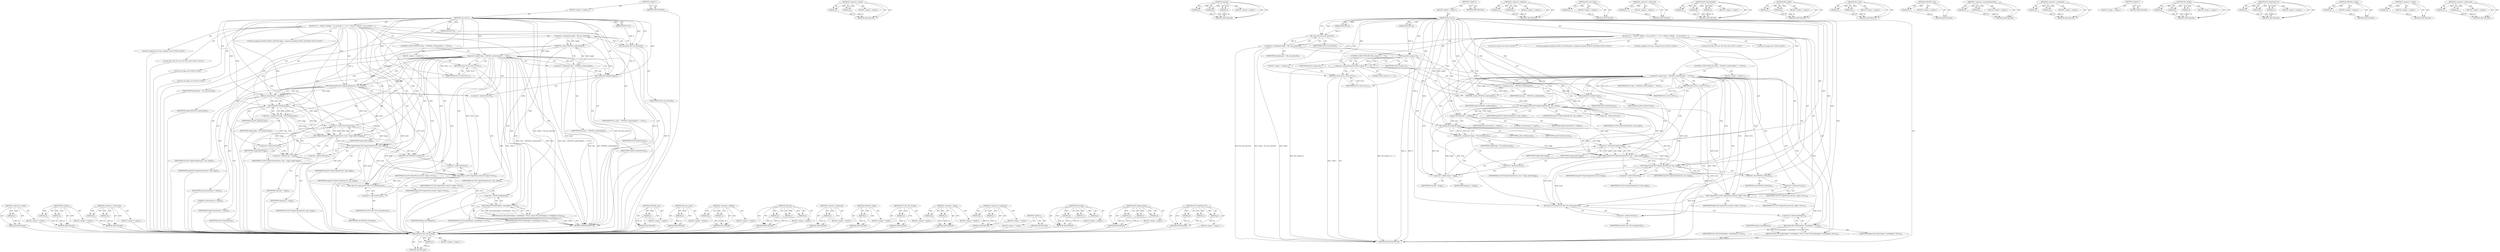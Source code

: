 digraph "&lt;operator&gt;.subtraction" {
vulnerable_174 [label=<(METHOD,&lt;operator&gt;.sizeOf)>];
vulnerable_175 [label=<(PARAM,p1)>];
vulnerable_176 [label=<(BLOCK,&lt;empty&gt;,&lt;empty&gt;)>];
vulnerable_177 [label=<(METHOD_RETURN,ANY)>];
vulnerable_123 [label=<(METHOD,BN_bn2bin)>];
vulnerable_124 [label=<(PARAM,p1)>];
vulnerable_125 [label=<(PARAM,p2)>];
vulnerable_126 [label=<(BLOCK,&lt;empty&gt;,&lt;empty&gt;)>];
vulnerable_127 [label=<(METHOD_RETURN,ANY)>];
vulnerable_149 [label=<(METHOD,&lt;operator&gt;.subtraction)>];
vulnerable_150 [label=<(PARAM,p1)>];
vulnerable_151 [label=<(PARAM,p2)>];
vulnerable_152 [label=<(BLOCK,&lt;empty&gt;,&lt;empty&gt;)>];
vulnerable_153 [label=<(METHOD_RETURN,ANY)>];
vulnerable_6 [label=<(METHOD,&lt;global&gt;)<SUB>1</SUB>>];
vulnerable_7 [label=<(BLOCK,&lt;empty&gt;,&lt;empty&gt;)<SUB>1</SUB>>];
vulnerable_8 [label=<(METHOD,srp_Calc_k)<SUB>1</SUB>>];
vulnerable_9 [label=<(PARAM,BIGNUM *N)<SUB>1</SUB>>];
vulnerable_10 [label=<(PARAM,BIGNUM *g)<SUB>1</SUB>>];
vulnerable_11 [label=<(BLOCK,{
	/* k = SHA1(N | PAD(g)) -- tls-srp draft 8 *...,{
	/* k = SHA1(N | PAD(g)) -- tls-srp draft 8 *...)<SUB>2</SUB>>];
vulnerable_12 [label="<(LOCAL,unsigned char[SHA_DIGEST_LENGTH] digest: unsigned char[SHA_DIGEST_LENGTH])<SUB>5</SUB>>"];
vulnerable_13 [label="<(LOCAL,unsigned char* tmp: unsigned char*)<SUB>6</SUB>>"];
vulnerable_14 [label="<(LOCAL,EVP_MD_CTX ctxt: EVP_MD_CTX)<SUB>7</SUB>>"];
vulnerable_15 [label="<(LOCAL,int longg: int)<SUB>8</SUB>>"];
vulnerable_16 [label="<(LOCAL,int longN: int)<SUB>9</SUB>>"];
vulnerable_17 [label=<(&lt;operator&gt;.assignment,longN = BN_num_bytes(N))<SUB>9</SUB>>];
vulnerable_18 [label=<(IDENTIFIER,longN,longN = BN_num_bytes(N))<SUB>9</SUB>>];
vulnerable_19 [label=<(BN_num_bytes,BN_num_bytes(N))<SUB>9</SUB>>];
vulnerable_20 [label=<(IDENTIFIER,N,BN_num_bytes(N))<SUB>9</SUB>>];
vulnerable_21 [label=<(CONTROL_STRUCTURE,IF,if ((tmp = OPENSSL_malloc(longN)) == NULL))<SUB>11</SUB>>];
vulnerable_22 [label=<(&lt;operator&gt;.equals,(tmp = OPENSSL_malloc(longN)) == NULL)<SUB>11</SUB>>];
vulnerable_23 [label=<(&lt;operator&gt;.assignment,tmp = OPENSSL_malloc(longN))<SUB>11</SUB>>];
vulnerable_24 [label=<(IDENTIFIER,tmp,tmp = OPENSSL_malloc(longN))<SUB>11</SUB>>];
vulnerable_25 [label=<(OPENSSL_malloc,OPENSSL_malloc(longN))<SUB>11</SUB>>];
vulnerable_26 [label=<(IDENTIFIER,longN,OPENSSL_malloc(longN))<SUB>11</SUB>>];
vulnerable_27 [label=<(IDENTIFIER,NULL,(tmp = OPENSSL_malloc(longN)) == NULL)<SUB>11</SUB>>];
vulnerable_28 [label=<(BLOCK,&lt;empty&gt;,&lt;empty&gt;)<SUB>12</SUB>>];
vulnerable_29 [label=<(RETURN,return NULL;,return NULL;)<SUB>12</SUB>>];
vulnerable_30 [label=<(IDENTIFIER,NULL,return NULL;)<SUB>12</SUB>>];
vulnerable_31 [label=<(BN_bn2bin,BN_bn2bin(N,tmp))<SUB>13</SUB>>];
vulnerable_32 [label=<(IDENTIFIER,N,BN_bn2bin(N,tmp))<SUB>13</SUB>>];
vulnerable_33 [label=<(IDENTIFIER,tmp,BN_bn2bin(N,tmp))<SUB>13</SUB>>];
vulnerable_34 [label=<(EVP_DigestUpdate,EVP_DigestUpdate(&amp;ctxt, tmp, longN))<SUB>14</SUB>>];
vulnerable_35 [label=<(&lt;operator&gt;.addressOf,&amp;ctxt)<SUB>14</SUB>>];
vulnerable_36 [label=<(IDENTIFIER,ctxt,EVP_DigestUpdate(&amp;ctxt, tmp, longN))<SUB>14</SUB>>];
vulnerable_37 [label=<(IDENTIFIER,tmp,EVP_DigestUpdate(&amp;ctxt, tmp, longN))<SUB>14</SUB>>];
vulnerable_38 [label=<(IDENTIFIER,longN,EVP_DigestUpdate(&amp;ctxt, tmp, longN))<SUB>14</SUB>>];
vulnerable_39 [label=<(memset,memset(tmp, 0, longN))<SUB>16</SUB>>];
vulnerable_40 [label=<(IDENTIFIER,tmp,memset(tmp, 0, longN))<SUB>16</SUB>>];
vulnerable_41 [label=<(LITERAL,0,memset(tmp, 0, longN))<SUB>16</SUB>>];
vulnerable_42 [label=<(IDENTIFIER,longN,memset(tmp, 0, longN))<SUB>16</SUB>>];
vulnerable_43 [label=<(&lt;operator&gt;.assignment,longg = BN_bn2bin(g,tmp))<SUB>17</SUB>>];
vulnerable_44 [label=<(IDENTIFIER,longg,longg = BN_bn2bin(g,tmp))<SUB>17</SUB>>];
vulnerable_45 [label=<(BN_bn2bin,BN_bn2bin(g,tmp))<SUB>17</SUB>>];
vulnerable_46 [label=<(IDENTIFIER,g,BN_bn2bin(g,tmp))<SUB>17</SUB>>];
vulnerable_47 [label=<(IDENTIFIER,tmp,BN_bn2bin(g,tmp))<SUB>17</SUB>>];
vulnerable_48 [label=<(EVP_DigestUpdate,EVP_DigestUpdate(&amp;ctxt, tmp + longg, longN-longg))<SUB>19</SUB>>];
vulnerable_49 [label=<(&lt;operator&gt;.addressOf,&amp;ctxt)<SUB>19</SUB>>];
vulnerable_50 [label=<(IDENTIFIER,ctxt,EVP_DigestUpdate(&amp;ctxt, tmp + longg, longN-longg))<SUB>19</SUB>>];
vulnerable_51 [label=<(&lt;operator&gt;.addition,tmp + longg)<SUB>19</SUB>>];
vulnerable_52 [label=<(IDENTIFIER,tmp,tmp + longg)<SUB>19</SUB>>];
vulnerable_53 [label=<(IDENTIFIER,longg,tmp + longg)<SUB>19</SUB>>];
vulnerable_54 [label=<(&lt;operator&gt;.subtraction,longN-longg)<SUB>19</SUB>>];
vulnerable_55 [label=<(IDENTIFIER,longN,longN-longg)<SUB>19</SUB>>];
vulnerable_56 [label=<(IDENTIFIER,longg,longN-longg)<SUB>19</SUB>>];
vulnerable_57 [label=<(EVP_DigestUpdate,EVP_DigestUpdate(&amp;ctxt, tmp, longg))<SUB>20</SUB>>];
vulnerable_58 [label=<(&lt;operator&gt;.addressOf,&amp;ctxt)<SUB>20</SUB>>];
vulnerable_59 [label=<(IDENTIFIER,ctxt,EVP_DigestUpdate(&amp;ctxt, tmp, longg))<SUB>20</SUB>>];
vulnerable_60 [label=<(IDENTIFIER,tmp,EVP_DigestUpdate(&amp;ctxt, tmp, longg))<SUB>20</SUB>>];
vulnerable_61 [label=<(IDENTIFIER,longg,EVP_DigestUpdate(&amp;ctxt, tmp, longg))<SUB>20</SUB>>];
vulnerable_62 [label=<(OPENSSL_free,OPENSSL_free(tmp))<SUB>21</SUB>>];
vulnerable_63 [label=<(IDENTIFIER,tmp,OPENSSL_free(tmp))<SUB>21</SUB>>];
vulnerable_64 [label=<(EVP_DigestFinal_ex,EVP_DigestFinal_ex(&amp;ctxt, digest, NULL))<SUB>23</SUB>>];
vulnerable_65 [label=<(&lt;operator&gt;.addressOf,&amp;ctxt)<SUB>23</SUB>>];
vulnerable_66 [label=<(IDENTIFIER,ctxt,EVP_DigestFinal_ex(&amp;ctxt, digest, NULL))<SUB>23</SUB>>];
vulnerable_67 [label=<(IDENTIFIER,digest,EVP_DigestFinal_ex(&amp;ctxt, digest, NULL))<SUB>23</SUB>>];
vulnerable_68 [label=<(IDENTIFIER,NULL,EVP_DigestFinal_ex(&amp;ctxt, digest, NULL))<SUB>23</SUB>>];
vulnerable_69 [label=<(EVP_MD_CTX_cleanup,EVP_MD_CTX_cleanup(&amp;ctxt))<SUB>24</SUB>>];
vulnerable_70 [label=<(&lt;operator&gt;.addressOf,&amp;ctxt)<SUB>24</SUB>>];
vulnerable_71 [label=<(IDENTIFIER,ctxt,EVP_MD_CTX_cleanup(&amp;ctxt))<SUB>24</SUB>>];
vulnerable_72 [label=<(RETURN,return BN_bin2bn(digest, sizeof(digest), NULL);,return BN_bin2bn(digest, sizeof(digest), NULL);)<SUB>25</SUB>>];
vulnerable_73 [label=<(BN_bin2bn,BN_bin2bn(digest, sizeof(digest), NULL))<SUB>25</SUB>>];
vulnerable_74 [label=<(IDENTIFIER,digest,BN_bin2bn(digest, sizeof(digest), NULL))<SUB>25</SUB>>];
vulnerable_75 [label=<(&lt;operator&gt;.sizeOf,sizeof(digest))<SUB>25</SUB>>];
vulnerable_76 [label=<(IDENTIFIER,digest,sizeof(digest))<SUB>25</SUB>>];
vulnerable_77 [label=<(IDENTIFIER,NULL,BN_bin2bn(digest, sizeof(digest), NULL))<SUB>25</SUB>>];
vulnerable_78 [label=<(METHOD_RETURN,BIGNUM)<SUB>1</SUB>>];
vulnerable_80 [label=<(METHOD_RETURN,ANY)<SUB>1</SUB>>];
vulnerable_154 [label=<(METHOD,OPENSSL_free)>];
vulnerable_155 [label=<(PARAM,p1)>];
vulnerable_156 [label=<(BLOCK,&lt;empty&gt;,&lt;empty&gt;)>];
vulnerable_157 [label=<(METHOD_RETURN,ANY)>];
vulnerable_110 [label=<(METHOD,BN_num_bytes)>];
vulnerable_111 [label=<(PARAM,p1)>];
vulnerable_112 [label=<(BLOCK,&lt;empty&gt;,&lt;empty&gt;)>];
vulnerable_113 [label=<(METHOD_RETURN,ANY)>];
vulnerable_144 [label=<(METHOD,&lt;operator&gt;.addition)>];
vulnerable_145 [label=<(PARAM,p1)>];
vulnerable_146 [label=<(PARAM,p2)>];
vulnerable_147 [label=<(BLOCK,&lt;empty&gt;,&lt;empty&gt;)>];
vulnerable_148 [label=<(METHOD_RETURN,ANY)>];
vulnerable_138 [label=<(METHOD,memset)>];
vulnerable_139 [label=<(PARAM,p1)>];
vulnerable_140 [label=<(PARAM,p2)>];
vulnerable_141 [label=<(PARAM,p3)>];
vulnerable_142 [label=<(BLOCK,&lt;empty&gt;,&lt;empty&gt;)>];
vulnerable_143 [label=<(METHOD_RETURN,ANY)>];
vulnerable_134 [label=<(METHOD,&lt;operator&gt;.addressOf)>];
vulnerable_135 [label=<(PARAM,p1)>];
vulnerable_136 [label=<(BLOCK,&lt;empty&gt;,&lt;empty&gt;)>];
vulnerable_137 [label=<(METHOD_RETURN,ANY)>];
vulnerable_119 [label=<(METHOD,OPENSSL_malloc)>];
vulnerable_120 [label=<(PARAM,p1)>];
vulnerable_121 [label=<(BLOCK,&lt;empty&gt;,&lt;empty&gt;)>];
vulnerable_122 [label=<(METHOD_RETURN,ANY)>];
vulnerable_164 [label=<(METHOD,EVP_MD_CTX_cleanup)>];
vulnerable_165 [label=<(PARAM,p1)>];
vulnerable_166 [label=<(BLOCK,&lt;empty&gt;,&lt;empty&gt;)>];
vulnerable_167 [label=<(METHOD_RETURN,ANY)>];
vulnerable_114 [label=<(METHOD,&lt;operator&gt;.equals)>];
vulnerable_115 [label=<(PARAM,p1)>];
vulnerable_116 [label=<(PARAM,p2)>];
vulnerable_117 [label=<(BLOCK,&lt;empty&gt;,&lt;empty&gt;)>];
vulnerable_118 [label=<(METHOD_RETURN,ANY)>];
vulnerable_105 [label=<(METHOD,&lt;operator&gt;.assignment)>];
vulnerable_106 [label=<(PARAM,p1)>];
vulnerable_107 [label=<(PARAM,p2)>];
vulnerable_108 [label=<(BLOCK,&lt;empty&gt;,&lt;empty&gt;)>];
vulnerable_109 [label=<(METHOD_RETURN,ANY)>];
vulnerable_99 [label=<(METHOD,&lt;global&gt;)<SUB>1</SUB>>];
vulnerable_100 [label=<(BLOCK,&lt;empty&gt;,&lt;empty&gt;)>];
vulnerable_101 [label=<(METHOD_RETURN,ANY)>];
vulnerable_168 [label=<(METHOD,BN_bin2bn)>];
vulnerable_169 [label=<(PARAM,p1)>];
vulnerable_170 [label=<(PARAM,p2)>];
vulnerable_171 [label=<(PARAM,p3)>];
vulnerable_172 [label=<(BLOCK,&lt;empty&gt;,&lt;empty&gt;)>];
vulnerable_173 [label=<(METHOD_RETURN,ANY)>];
vulnerable_128 [label=<(METHOD,EVP_DigestUpdate)>];
vulnerable_129 [label=<(PARAM,p1)>];
vulnerable_130 [label=<(PARAM,p2)>];
vulnerable_131 [label=<(PARAM,p3)>];
vulnerable_132 [label=<(BLOCK,&lt;empty&gt;,&lt;empty&gt;)>];
vulnerable_133 [label=<(METHOD_RETURN,ANY)>];
vulnerable_158 [label=<(METHOD,EVP_DigestFinal_ex)>];
vulnerable_159 [label=<(PARAM,p1)>];
vulnerable_160 [label=<(PARAM,p2)>];
vulnerable_161 [label=<(PARAM,p3)>];
vulnerable_162 [label=<(BLOCK,&lt;empty&gt;,&lt;empty&gt;)>];
vulnerable_163 [label=<(METHOD_RETURN,ANY)>];
fixed_183 [label=<(METHOD,EVP_MD_CTX_cleanup)>];
fixed_184 [label=<(PARAM,p1)>];
fixed_185 [label=<(BLOCK,&lt;empty&gt;,&lt;empty&gt;)>];
fixed_186 [label=<(METHOD_RETURN,ANY)>];
fixed_133 [label=<(METHOD,&lt;operator&gt;.equals)>];
fixed_134 [label=<(PARAM,p1)>];
fixed_135 [label=<(PARAM,p2)>];
fixed_136 [label=<(BLOCK,&lt;empty&gt;,&lt;empty&gt;)>];
fixed_137 [label=<(METHOD_RETURN,ANY)>];
fixed_157 [label=<(METHOD,memset)>];
fixed_158 [label=<(PARAM,p1)>];
fixed_159 [label=<(PARAM,p2)>];
fixed_160 [label=<(PARAM,p3)>];
fixed_161 [label=<(BLOCK,&lt;empty&gt;,&lt;empty&gt;)>];
fixed_162 [label=<(METHOD_RETURN,ANY)>];
fixed_6 [label=<(METHOD,&lt;global&gt;)<SUB>1</SUB>>];
fixed_7 [label=<(BLOCK,&lt;empty&gt;,&lt;empty&gt;)<SUB>1</SUB>>];
fixed_8 [label=<(METHOD,srp_Calc_k)<SUB>1</SUB>>];
fixed_9 [label=<(PARAM,BIGNUM *N)<SUB>1</SUB>>];
fixed_10 [label=<(PARAM,BIGNUM *g)<SUB>1</SUB>>];
fixed_11 [label=<(BLOCK,{
	/* k = SHA1(N | PAD(g)) -- tls-srp draft 8 *...,{
	/* k = SHA1(N | PAD(g)) -- tls-srp draft 8 *...)<SUB>2</SUB>>];
fixed_12 [label="<(LOCAL,unsigned char[SHA_DIGEST_LENGTH] digest: unsigned char[SHA_DIGEST_LENGTH])<SUB>5</SUB>>"];
fixed_13 [label="<(LOCAL,unsigned char* tmp: unsigned char*)<SUB>6</SUB>>"];
fixed_14 [label="<(LOCAL,EVP_MD_CTX ctxt: EVP_MD_CTX)<SUB>7</SUB>>"];
fixed_15 [label="<(LOCAL,int longg: int)<SUB>8</SUB>>"];
fixed_16 [label="<(LOCAL,int longN: int)<SUB>9</SUB>>"];
fixed_17 [label=<(&lt;operator&gt;.assignment,longN = BN_num_bytes(N))<SUB>9</SUB>>];
fixed_18 [label=<(IDENTIFIER,longN,longN = BN_num_bytes(N))<SUB>9</SUB>>];
fixed_19 [label=<(BN_num_bytes,BN_num_bytes(N))<SUB>9</SUB>>];
fixed_20 [label=<(IDENTIFIER,N,BN_num_bytes(N))<SUB>9</SUB>>];
fixed_21 [label=<(CONTROL_STRUCTURE,IF,if (BN_ucmp(g, N) &gt;= 0))<SUB>11</SUB>>];
fixed_22 [label=<(&lt;operator&gt;.greaterEqualsThan,BN_ucmp(g, N) &gt;= 0)<SUB>11</SUB>>];
fixed_23 [label=<(BN_ucmp,BN_ucmp(g, N))<SUB>11</SUB>>];
fixed_24 [label=<(IDENTIFIER,g,BN_ucmp(g, N))<SUB>11</SUB>>];
fixed_25 [label=<(IDENTIFIER,N,BN_ucmp(g, N))<SUB>11</SUB>>];
fixed_26 [label=<(LITERAL,0,BN_ucmp(g, N) &gt;= 0)<SUB>11</SUB>>];
fixed_27 [label=<(BLOCK,&lt;empty&gt;,&lt;empty&gt;)<SUB>12</SUB>>];
fixed_28 [label=<(RETURN,return NULL;,return NULL;)<SUB>12</SUB>>];
fixed_29 [label=<(IDENTIFIER,NULL,return NULL;)<SUB>12</SUB>>];
fixed_30 [label=<(CONTROL_STRUCTURE,IF,if ((tmp = OPENSSL_malloc(longN)) == NULL))<SUB>14</SUB>>];
fixed_31 [label=<(&lt;operator&gt;.equals,(tmp = OPENSSL_malloc(longN)) == NULL)<SUB>14</SUB>>];
fixed_32 [label=<(&lt;operator&gt;.assignment,tmp = OPENSSL_malloc(longN))<SUB>14</SUB>>];
fixed_33 [label=<(IDENTIFIER,tmp,tmp = OPENSSL_malloc(longN))<SUB>14</SUB>>];
fixed_34 [label=<(OPENSSL_malloc,OPENSSL_malloc(longN))<SUB>14</SUB>>];
fixed_35 [label=<(IDENTIFIER,longN,OPENSSL_malloc(longN))<SUB>14</SUB>>];
fixed_36 [label=<(IDENTIFIER,NULL,(tmp = OPENSSL_malloc(longN)) == NULL)<SUB>14</SUB>>];
fixed_37 [label=<(BLOCK,&lt;empty&gt;,&lt;empty&gt;)<SUB>15</SUB>>];
fixed_38 [label=<(RETURN,return NULL;,return NULL;)<SUB>15</SUB>>];
fixed_39 [label=<(IDENTIFIER,NULL,return NULL;)<SUB>15</SUB>>];
fixed_40 [label=<(BN_bn2bin,BN_bn2bin(N,tmp))<SUB>16</SUB>>];
fixed_41 [label=<(IDENTIFIER,N,BN_bn2bin(N,tmp))<SUB>16</SUB>>];
fixed_42 [label=<(IDENTIFIER,tmp,BN_bn2bin(N,tmp))<SUB>16</SUB>>];
fixed_43 [label=<(EVP_DigestUpdate,EVP_DigestUpdate(&amp;ctxt, tmp, longN))<SUB>17</SUB>>];
fixed_44 [label=<(&lt;operator&gt;.addressOf,&amp;ctxt)<SUB>17</SUB>>];
fixed_45 [label=<(IDENTIFIER,ctxt,EVP_DigestUpdate(&amp;ctxt, tmp, longN))<SUB>17</SUB>>];
fixed_46 [label=<(IDENTIFIER,tmp,EVP_DigestUpdate(&amp;ctxt, tmp, longN))<SUB>17</SUB>>];
fixed_47 [label=<(IDENTIFIER,longN,EVP_DigestUpdate(&amp;ctxt, tmp, longN))<SUB>17</SUB>>];
fixed_48 [label=<(memset,memset(tmp, 0, longN))<SUB>19</SUB>>];
fixed_49 [label=<(IDENTIFIER,tmp,memset(tmp, 0, longN))<SUB>19</SUB>>];
fixed_50 [label=<(LITERAL,0,memset(tmp, 0, longN))<SUB>19</SUB>>];
fixed_51 [label=<(IDENTIFIER,longN,memset(tmp, 0, longN))<SUB>19</SUB>>];
fixed_52 [label=<(&lt;operator&gt;.assignment,longg = BN_bn2bin(g,tmp))<SUB>20</SUB>>];
fixed_53 [label=<(IDENTIFIER,longg,longg = BN_bn2bin(g,tmp))<SUB>20</SUB>>];
fixed_54 [label=<(BN_bn2bin,BN_bn2bin(g,tmp))<SUB>20</SUB>>];
fixed_55 [label=<(IDENTIFIER,g,BN_bn2bin(g,tmp))<SUB>20</SUB>>];
fixed_56 [label=<(IDENTIFIER,tmp,BN_bn2bin(g,tmp))<SUB>20</SUB>>];
fixed_57 [label=<(EVP_DigestUpdate,EVP_DigestUpdate(&amp;ctxt, tmp + longg, longN-longg))<SUB>22</SUB>>];
fixed_58 [label=<(&lt;operator&gt;.addressOf,&amp;ctxt)<SUB>22</SUB>>];
fixed_59 [label=<(IDENTIFIER,ctxt,EVP_DigestUpdate(&amp;ctxt, tmp + longg, longN-longg))<SUB>22</SUB>>];
fixed_60 [label=<(&lt;operator&gt;.addition,tmp + longg)<SUB>22</SUB>>];
fixed_61 [label=<(IDENTIFIER,tmp,tmp + longg)<SUB>22</SUB>>];
fixed_62 [label=<(IDENTIFIER,longg,tmp + longg)<SUB>22</SUB>>];
fixed_63 [label=<(&lt;operator&gt;.subtraction,longN-longg)<SUB>22</SUB>>];
fixed_64 [label=<(IDENTIFIER,longN,longN-longg)<SUB>22</SUB>>];
fixed_65 [label=<(IDENTIFIER,longg,longN-longg)<SUB>22</SUB>>];
fixed_66 [label=<(EVP_DigestUpdate,EVP_DigestUpdate(&amp;ctxt, tmp, longg))<SUB>23</SUB>>];
fixed_67 [label=<(&lt;operator&gt;.addressOf,&amp;ctxt)<SUB>23</SUB>>];
fixed_68 [label=<(IDENTIFIER,ctxt,EVP_DigestUpdate(&amp;ctxt, tmp, longg))<SUB>23</SUB>>];
fixed_69 [label=<(IDENTIFIER,tmp,EVP_DigestUpdate(&amp;ctxt, tmp, longg))<SUB>23</SUB>>];
fixed_70 [label=<(IDENTIFIER,longg,EVP_DigestUpdate(&amp;ctxt, tmp, longg))<SUB>23</SUB>>];
fixed_71 [label=<(OPENSSL_free,OPENSSL_free(tmp))<SUB>24</SUB>>];
fixed_72 [label=<(IDENTIFIER,tmp,OPENSSL_free(tmp))<SUB>24</SUB>>];
fixed_73 [label=<(EVP_DigestFinal_ex,EVP_DigestFinal_ex(&amp;ctxt, digest, NULL))<SUB>26</SUB>>];
fixed_74 [label=<(&lt;operator&gt;.addressOf,&amp;ctxt)<SUB>26</SUB>>];
fixed_75 [label=<(IDENTIFIER,ctxt,EVP_DigestFinal_ex(&amp;ctxt, digest, NULL))<SUB>26</SUB>>];
fixed_76 [label=<(IDENTIFIER,digest,EVP_DigestFinal_ex(&amp;ctxt, digest, NULL))<SUB>26</SUB>>];
fixed_77 [label=<(IDENTIFIER,NULL,EVP_DigestFinal_ex(&amp;ctxt, digest, NULL))<SUB>26</SUB>>];
fixed_78 [label=<(EVP_MD_CTX_cleanup,EVP_MD_CTX_cleanup(&amp;ctxt))<SUB>27</SUB>>];
fixed_79 [label=<(&lt;operator&gt;.addressOf,&amp;ctxt)<SUB>27</SUB>>];
fixed_80 [label=<(IDENTIFIER,ctxt,EVP_MD_CTX_cleanup(&amp;ctxt))<SUB>27</SUB>>];
fixed_81 [label=<(RETURN,return BN_bin2bn(digest, sizeof(digest), NULL);,return BN_bin2bn(digest, sizeof(digest), NULL);)<SUB>28</SUB>>];
fixed_82 [label=<(BN_bin2bn,BN_bin2bn(digest, sizeof(digest), NULL))<SUB>28</SUB>>];
fixed_83 [label=<(IDENTIFIER,digest,BN_bin2bn(digest, sizeof(digest), NULL))<SUB>28</SUB>>];
fixed_84 [label=<(&lt;operator&gt;.sizeOf,sizeof(digest))<SUB>28</SUB>>];
fixed_85 [label=<(IDENTIFIER,digest,sizeof(digest))<SUB>28</SUB>>];
fixed_86 [label=<(IDENTIFIER,NULL,BN_bin2bn(digest, sizeof(digest), NULL))<SUB>28</SUB>>];
fixed_87 [label=<(METHOD_RETURN,BIGNUM)<SUB>1</SUB>>];
fixed_89 [label=<(METHOD_RETURN,ANY)<SUB>1</SUB>>];
fixed_163 [label=<(METHOD,&lt;operator&gt;.addition)>];
fixed_164 [label=<(PARAM,p1)>];
fixed_165 [label=<(PARAM,p2)>];
fixed_166 [label=<(BLOCK,&lt;empty&gt;,&lt;empty&gt;)>];
fixed_167 [label=<(METHOD_RETURN,ANY)>];
fixed_119 [label=<(METHOD,BN_num_bytes)>];
fixed_120 [label=<(PARAM,p1)>];
fixed_121 [label=<(BLOCK,&lt;empty&gt;,&lt;empty&gt;)>];
fixed_122 [label=<(METHOD_RETURN,ANY)>];
fixed_153 [label=<(METHOD,&lt;operator&gt;.addressOf)>];
fixed_154 [label=<(PARAM,p1)>];
fixed_155 [label=<(BLOCK,&lt;empty&gt;,&lt;empty&gt;)>];
fixed_156 [label=<(METHOD_RETURN,ANY)>];
fixed_147 [label=<(METHOD,EVP_DigestUpdate)>];
fixed_148 [label=<(PARAM,p1)>];
fixed_149 [label=<(PARAM,p2)>];
fixed_150 [label=<(PARAM,p3)>];
fixed_151 [label=<(BLOCK,&lt;empty&gt;,&lt;empty&gt;)>];
fixed_152 [label=<(METHOD_RETURN,ANY)>];
fixed_142 [label=<(METHOD,BN_bn2bin)>];
fixed_143 [label=<(PARAM,p1)>];
fixed_144 [label=<(PARAM,p2)>];
fixed_145 [label=<(BLOCK,&lt;empty&gt;,&lt;empty&gt;)>];
fixed_146 [label=<(METHOD_RETURN,ANY)>];
fixed_128 [label=<(METHOD,BN_ucmp)>];
fixed_129 [label=<(PARAM,p1)>];
fixed_130 [label=<(PARAM,p2)>];
fixed_131 [label=<(BLOCK,&lt;empty&gt;,&lt;empty&gt;)>];
fixed_132 [label=<(METHOD_RETURN,ANY)>];
fixed_173 [label=<(METHOD,OPENSSL_free)>];
fixed_174 [label=<(PARAM,p1)>];
fixed_175 [label=<(BLOCK,&lt;empty&gt;,&lt;empty&gt;)>];
fixed_176 [label=<(METHOD_RETURN,ANY)>];
fixed_123 [label=<(METHOD,&lt;operator&gt;.greaterEqualsThan)>];
fixed_124 [label=<(PARAM,p1)>];
fixed_125 [label=<(PARAM,p2)>];
fixed_126 [label=<(BLOCK,&lt;empty&gt;,&lt;empty&gt;)>];
fixed_127 [label=<(METHOD_RETURN,ANY)>];
fixed_114 [label=<(METHOD,&lt;operator&gt;.assignment)>];
fixed_115 [label=<(PARAM,p1)>];
fixed_116 [label=<(PARAM,p2)>];
fixed_117 [label=<(BLOCK,&lt;empty&gt;,&lt;empty&gt;)>];
fixed_118 [label=<(METHOD_RETURN,ANY)>];
fixed_108 [label=<(METHOD,&lt;global&gt;)<SUB>1</SUB>>];
fixed_109 [label=<(BLOCK,&lt;empty&gt;,&lt;empty&gt;)>];
fixed_110 [label=<(METHOD_RETURN,ANY)>];
fixed_187 [label=<(METHOD,BN_bin2bn)>];
fixed_188 [label=<(PARAM,p1)>];
fixed_189 [label=<(PARAM,p2)>];
fixed_190 [label=<(PARAM,p3)>];
fixed_191 [label=<(BLOCK,&lt;empty&gt;,&lt;empty&gt;)>];
fixed_192 [label=<(METHOD_RETURN,ANY)>];
fixed_177 [label=<(METHOD,EVP_DigestFinal_ex)>];
fixed_178 [label=<(PARAM,p1)>];
fixed_179 [label=<(PARAM,p2)>];
fixed_180 [label=<(PARAM,p3)>];
fixed_181 [label=<(BLOCK,&lt;empty&gt;,&lt;empty&gt;)>];
fixed_182 [label=<(METHOD_RETURN,ANY)>];
fixed_138 [label=<(METHOD,OPENSSL_malloc)>];
fixed_139 [label=<(PARAM,p1)>];
fixed_140 [label=<(BLOCK,&lt;empty&gt;,&lt;empty&gt;)>];
fixed_141 [label=<(METHOD_RETURN,ANY)>];
fixed_193 [label=<(METHOD,&lt;operator&gt;.sizeOf)>];
fixed_194 [label=<(PARAM,p1)>];
fixed_195 [label=<(BLOCK,&lt;empty&gt;,&lt;empty&gt;)>];
fixed_196 [label=<(METHOD_RETURN,ANY)>];
fixed_168 [label=<(METHOD,&lt;operator&gt;.subtraction)>];
fixed_169 [label=<(PARAM,p1)>];
fixed_170 [label=<(PARAM,p2)>];
fixed_171 [label=<(BLOCK,&lt;empty&gt;,&lt;empty&gt;)>];
fixed_172 [label=<(METHOD_RETURN,ANY)>];
vulnerable_174 -> vulnerable_175  [key=0, label="AST: "];
vulnerable_174 -> vulnerable_175  [key=1, label="DDG: "];
vulnerable_174 -> vulnerable_176  [key=0, label="AST: "];
vulnerable_174 -> vulnerable_177  [key=0, label="AST: "];
vulnerable_174 -> vulnerable_177  [key=1, label="CFG: "];
vulnerable_175 -> vulnerable_177  [key=0, label="DDG: p1"];
vulnerable_176 -> fixed_183  [key=0];
vulnerable_177 -> fixed_183  [key=0];
vulnerable_123 -> vulnerable_124  [key=0, label="AST: "];
vulnerable_123 -> vulnerable_124  [key=1, label="DDG: "];
vulnerable_123 -> vulnerable_126  [key=0, label="AST: "];
vulnerable_123 -> vulnerable_125  [key=0, label="AST: "];
vulnerable_123 -> vulnerable_125  [key=1, label="DDG: "];
vulnerable_123 -> vulnerable_127  [key=0, label="AST: "];
vulnerable_123 -> vulnerable_127  [key=1, label="CFG: "];
vulnerable_124 -> vulnerable_127  [key=0, label="DDG: p1"];
vulnerable_125 -> vulnerable_127  [key=0, label="DDG: p2"];
vulnerable_126 -> fixed_183  [key=0];
vulnerable_127 -> fixed_183  [key=0];
vulnerable_149 -> vulnerable_150  [key=0, label="AST: "];
vulnerable_149 -> vulnerable_150  [key=1, label="DDG: "];
vulnerable_149 -> vulnerable_152  [key=0, label="AST: "];
vulnerable_149 -> vulnerable_151  [key=0, label="AST: "];
vulnerable_149 -> vulnerable_151  [key=1, label="DDG: "];
vulnerable_149 -> vulnerable_153  [key=0, label="AST: "];
vulnerable_149 -> vulnerable_153  [key=1, label="CFG: "];
vulnerable_150 -> vulnerable_153  [key=0, label="DDG: p1"];
vulnerable_151 -> vulnerable_153  [key=0, label="DDG: p2"];
vulnerable_152 -> fixed_183  [key=0];
vulnerable_153 -> fixed_183  [key=0];
vulnerable_6 -> vulnerable_7  [key=0, label="AST: "];
vulnerable_6 -> vulnerable_80  [key=0, label="AST: "];
vulnerable_6 -> vulnerable_80  [key=1, label="CFG: "];
vulnerable_7 -> vulnerable_8  [key=0, label="AST: "];
vulnerable_8 -> vulnerable_9  [key=0, label="AST: "];
vulnerable_8 -> vulnerable_9  [key=1, label="DDG: "];
vulnerable_8 -> vulnerable_10  [key=0, label="AST: "];
vulnerable_8 -> vulnerable_10  [key=1, label="DDG: "];
vulnerable_8 -> vulnerable_11  [key=0, label="AST: "];
vulnerable_8 -> vulnerable_78  [key=0, label="AST: "];
vulnerable_8 -> vulnerable_19  [key=0, label="CFG: "];
vulnerable_8 -> vulnerable_19  [key=1, label="DDG: "];
vulnerable_8 -> vulnerable_31  [key=0, label="DDG: "];
vulnerable_8 -> vulnerable_34  [key=0, label="DDG: "];
vulnerable_8 -> vulnerable_39  [key=0, label="DDG: "];
vulnerable_8 -> vulnerable_48  [key=0, label="DDG: "];
vulnerable_8 -> vulnerable_57  [key=0, label="DDG: "];
vulnerable_8 -> vulnerable_62  [key=0, label="DDG: "];
vulnerable_8 -> vulnerable_64  [key=0, label="DDG: "];
vulnerable_8 -> vulnerable_69  [key=0, label="DDG: "];
vulnerable_8 -> vulnerable_22  [key=0, label="DDG: "];
vulnerable_8 -> vulnerable_45  [key=0, label="DDG: "];
vulnerable_8 -> vulnerable_51  [key=0, label="DDG: "];
vulnerable_8 -> vulnerable_54  [key=0, label="DDG: "];
vulnerable_8 -> vulnerable_73  [key=0, label="DDG: "];
vulnerable_8 -> vulnerable_30  [key=0, label="DDG: "];
vulnerable_8 -> vulnerable_25  [key=0, label="DDG: "];
vulnerable_9 -> vulnerable_19  [key=0, label="DDG: N"];
vulnerable_10 -> vulnerable_78  [key=0, label="DDG: g"];
vulnerable_10 -> vulnerable_45  [key=0, label="DDG: g"];
vulnerable_11 -> vulnerable_12  [key=0, label="AST: "];
vulnerable_11 -> vulnerable_13  [key=0, label="AST: "];
vulnerable_11 -> vulnerable_14  [key=0, label="AST: "];
vulnerable_11 -> vulnerable_15  [key=0, label="AST: "];
vulnerable_11 -> vulnerable_16  [key=0, label="AST: "];
vulnerable_11 -> vulnerable_17  [key=0, label="AST: "];
vulnerable_11 -> vulnerable_21  [key=0, label="AST: "];
vulnerable_11 -> vulnerable_31  [key=0, label="AST: "];
vulnerable_11 -> vulnerable_34  [key=0, label="AST: "];
vulnerable_11 -> vulnerable_39  [key=0, label="AST: "];
vulnerable_11 -> vulnerable_43  [key=0, label="AST: "];
vulnerable_11 -> vulnerable_48  [key=0, label="AST: "];
vulnerable_11 -> vulnerable_57  [key=0, label="AST: "];
vulnerable_11 -> vulnerable_62  [key=0, label="AST: "];
vulnerable_11 -> vulnerable_64  [key=0, label="AST: "];
vulnerable_11 -> vulnerable_69  [key=0, label="AST: "];
vulnerable_11 -> vulnerable_72  [key=0, label="AST: "];
vulnerable_12 -> fixed_183  [key=0];
vulnerable_13 -> fixed_183  [key=0];
vulnerable_14 -> fixed_183  [key=0];
vulnerable_15 -> fixed_183  [key=0];
vulnerable_16 -> fixed_183  [key=0];
vulnerable_17 -> vulnerable_18  [key=0, label="AST: "];
vulnerable_17 -> vulnerable_19  [key=0, label="AST: "];
vulnerable_17 -> vulnerable_25  [key=0, label="CFG: "];
vulnerable_17 -> vulnerable_25  [key=1, label="DDG: longN"];
vulnerable_17 -> vulnerable_78  [key=0, label="DDG: BN_num_bytes(N)"];
vulnerable_17 -> vulnerable_78  [key=1, label="DDG: longN = BN_num_bytes(N)"];
vulnerable_18 -> fixed_183  [key=0];
vulnerable_19 -> vulnerable_20  [key=0, label="AST: "];
vulnerable_19 -> vulnerable_17  [key=0, label="CFG: "];
vulnerable_19 -> vulnerable_17  [key=1, label="DDG: N"];
vulnerable_19 -> vulnerable_78  [key=0, label="DDG: N"];
vulnerable_19 -> vulnerable_31  [key=0, label="DDG: N"];
vulnerable_20 -> fixed_183  [key=0];
vulnerable_21 -> vulnerable_22  [key=0, label="AST: "];
vulnerable_21 -> vulnerable_28  [key=0, label="AST: "];
vulnerable_22 -> vulnerable_23  [key=0, label="AST: "];
vulnerable_22 -> vulnerable_27  [key=0, label="AST: "];
vulnerable_22 -> vulnerable_29  [key=0, label="CFG: "];
vulnerable_22 -> vulnerable_29  [key=1, label="CDG: "];
vulnerable_22 -> vulnerable_31  [key=0, label="CFG: "];
vulnerable_22 -> vulnerable_31  [key=1, label="CDG: "];
vulnerable_22 -> vulnerable_78  [key=0, label="DDG: tmp = OPENSSL_malloc(longN)"];
vulnerable_22 -> vulnerable_78  [key=1, label="DDG: NULL"];
vulnerable_22 -> vulnerable_78  [key=2, label="DDG: (tmp = OPENSSL_malloc(longN)) == NULL"];
vulnerable_22 -> vulnerable_64  [key=0, label="DDG: NULL"];
vulnerable_22 -> vulnerable_64  [key=1, label="CDG: "];
vulnerable_22 -> vulnerable_30  [key=0, label="DDG: NULL"];
vulnerable_22 -> vulnerable_34  [key=0, label="CDG: "];
vulnerable_22 -> vulnerable_48  [key=0, label="CDG: "];
vulnerable_22 -> vulnerable_49  [key=0, label="CDG: "];
vulnerable_22 -> vulnerable_73  [key=0, label="CDG: "];
vulnerable_22 -> vulnerable_51  [key=0, label="CDG: "];
vulnerable_22 -> vulnerable_57  [key=0, label="CDG: "];
vulnerable_22 -> vulnerable_75  [key=0, label="CDG: "];
vulnerable_22 -> vulnerable_72  [key=0, label="CDG: "];
vulnerable_22 -> vulnerable_69  [key=0, label="CDG: "];
vulnerable_22 -> vulnerable_45  [key=0, label="CDG: "];
vulnerable_22 -> vulnerable_65  [key=0, label="CDG: "];
vulnerable_22 -> vulnerable_35  [key=0, label="CDG: "];
vulnerable_22 -> vulnerable_54  [key=0, label="CDG: "];
vulnerable_22 -> vulnerable_43  [key=0, label="CDG: "];
vulnerable_22 -> vulnerable_58  [key=0, label="CDG: "];
vulnerable_22 -> vulnerable_70  [key=0, label="CDG: "];
vulnerable_22 -> vulnerable_62  [key=0, label="CDG: "];
vulnerable_22 -> vulnerable_39  [key=0, label="CDG: "];
vulnerable_23 -> vulnerable_24  [key=0, label="AST: "];
vulnerable_23 -> vulnerable_25  [key=0, label="AST: "];
vulnerable_23 -> vulnerable_22  [key=0, label="CFG: "];
vulnerable_23 -> vulnerable_22  [key=1, label="DDG: tmp"];
vulnerable_23 -> vulnerable_78  [key=0, label="DDG: tmp"];
vulnerable_23 -> vulnerable_78  [key=1, label="DDG: OPENSSL_malloc(longN)"];
vulnerable_23 -> vulnerable_31  [key=0, label="DDG: tmp"];
vulnerable_24 -> fixed_183  [key=0];
vulnerable_25 -> vulnerable_26  [key=0, label="AST: "];
vulnerable_25 -> vulnerable_23  [key=0, label="CFG: "];
vulnerable_25 -> vulnerable_23  [key=1, label="DDG: longN"];
vulnerable_25 -> vulnerable_78  [key=0, label="DDG: longN"];
vulnerable_25 -> vulnerable_34  [key=0, label="DDG: longN"];
vulnerable_25 -> vulnerable_22  [key=0, label="DDG: longN"];
vulnerable_26 -> fixed_183  [key=0];
vulnerable_27 -> fixed_183  [key=0];
vulnerable_28 -> vulnerable_29  [key=0, label="AST: "];
vulnerable_29 -> vulnerable_30  [key=0, label="AST: "];
vulnerable_29 -> vulnerable_78  [key=0, label="CFG: "];
vulnerable_29 -> vulnerable_78  [key=1, label="DDG: &lt;RET&gt;"];
vulnerable_30 -> vulnerable_29  [key=0, label="DDG: NULL"];
vulnerable_31 -> vulnerable_32  [key=0, label="AST: "];
vulnerable_31 -> vulnerable_33  [key=0, label="AST: "];
vulnerable_31 -> vulnerable_35  [key=0, label="CFG: "];
vulnerable_31 -> vulnerable_34  [key=0, label="DDG: tmp"];
vulnerable_32 -> fixed_183  [key=0];
vulnerable_33 -> fixed_183  [key=0];
vulnerable_34 -> vulnerable_35  [key=0, label="AST: "];
vulnerable_34 -> vulnerable_37  [key=0, label="AST: "];
vulnerable_34 -> vulnerable_38  [key=0, label="AST: "];
vulnerable_34 -> vulnerable_39  [key=0, label="CFG: "];
vulnerable_34 -> vulnerable_39  [key=1, label="DDG: tmp"];
vulnerable_34 -> vulnerable_39  [key=2, label="DDG: longN"];
vulnerable_34 -> vulnerable_48  [key=0, label="DDG: &amp;ctxt"];
vulnerable_34 -> vulnerable_57  [key=0, label="DDG: &amp;ctxt"];
vulnerable_34 -> vulnerable_64  [key=0, label="DDG: &amp;ctxt"];
vulnerable_34 -> vulnerable_69  [key=0, label="DDG: &amp;ctxt"];
vulnerable_35 -> vulnerable_36  [key=0, label="AST: "];
vulnerable_35 -> vulnerable_34  [key=0, label="CFG: "];
vulnerable_36 -> fixed_183  [key=0];
vulnerable_37 -> fixed_183  [key=0];
vulnerable_38 -> fixed_183  [key=0];
vulnerable_39 -> vulnerable_40  [key=0, label="AST: "];
vulnerable_39 -> vulnerable_41  [key=0, label="AST: "];
vulnerable_39 -> vulnerable_42  [key=0, label="AST: "];
vulnerable_39 -> vulnerable_45  [key=0, label="CFG: "];
vulnerable_39 -> vulnerable_45  [key=1, label="DDG: tmp"];
vulnerable_39 -> vulnerable_54  [key=0, label="DDG: longN"];
vulnerable_40 -> fixed_183  [key=0];
vulnerable_41 -> fixed_183  [key=0];
vulnerable_42 -> fixed_183  [key=0];
vulnerable_43 -> vulnerable_44  [key=0, label="AST: "];
vulnerable_43 -> vulnerable_45  [key=0, label="AST: "];
vulnerable_43 -> vulnerable_49  [key=0, label="CFG: "];
vulnerable_43 -> vulnerable_48  [key=0, label="DDG: longg"];
vulnerable_43 -> vulnerable_51  [key=0, label="DDG: longg"];
vulnerable_43 -> vulnerable_54  [key=0, label="DDG: longg"];
vulnerable_44 -> fixed_183  [key=0];
vulnerable_45 -> vulnerable_46  [key=0, label="AST: "];
vulnerable_45 -> vulnerable_47  [key=0, label="AST: "];
vulnerable_45 -> vulnerable_43  [key=0, label="CFG: "];
vulnerable_45 -> vulnerable_43  [key=1, label="DDG: g"];
vulnerable_45 -> vulnerable_43  [key=2, label="DDG: tmp"];
vulnerable_45 -> vulnerable_48  [key=0, label="DDG: tmp"];
vulnerable_45 -> vulnerable_57  [key=0, label="DDG: tmp"];
vulnerable_45 -> vulnerable_51  [key=0, label="DDG: tmp"];
vulnerable_46 -> fixed_183  [key=0];
vulnerable_47 -> fixed_183  [key=0];
vulnerable_48 -> vulnerable_49  [key=0, label="AST: "];
vulnerable_48 -> vulnerable_51  [key=0, label="AST: "];
vulnerable_48 -> vulnerable_54  [key=0, label="AST: "];
vulnerable_48 -> vulnerable_58  [key=0, label="CFG: "];
vulnerable_48 -> vulnerable_57  [key=0, label="DDG: &amp;ctxt"];
vulnerable_48 -> vulnerable_64  [key=0, label="DDG: &amp;ctxt"];
vulnerable_48 -> vulnerable_69  [key=0, label="DDG: &amp;ctxt"];
vulnerable_49 -> vulnerable_50  [key=0, label="AST: "];
vulnerable_49 -> vulnerable_51  [key=0, label="CFG: "];
vulnerable_50 -> fixed_183  [key=0];
vulnerable_51 -> vulnerable_52  [key=0, label="AST: "];
vulnerable_51 -> vulnerable_53  [key=0, label="AST: "];
vulnerable_51 -> vulnerable_54  [key=0, label="CFG: "];
vulnerable_52 -> fixed_183  [key=0];
vulnerable_53 -> fixed_183  [key=0];
vulnerable_54 -> vulnerable_55  [key=0, label="AST: "];
vulnerable_54 -> vulnerable_56  [key=0, label="AST: "];
vulnerable_54 -> vulnerable_48  [key=0, label="CFG: "];
vulnerable_54 -> vulnerable_48  [key=1, label="DDG: longN"];
vulnerable_54 -> vulnerable_48  [key=2, label="DDG: longg"];
vulnerable_54 -> vulnerable_57  [key=0, label="DDG: longg"];
vulnerable_55 -> fixed_183  [key=0];
vulnerable_56 -> fixed_183  [key=0];
vulnerable_57 -> vulnerable_58  [key=0, label="AST: "];
vulnerable_57 -> vulnerable_60  [key=0, label="AST: "];
vulnerable_57 -> vulnerable_61  [key=0, label="AST: "];
vulnerable_57 -> vulnerable_62  [key=0, label="CFG: "];
vulnerable_57 -> vulnerable_62  [key=1, label="DDG: tmp"];
vulnerable_57 -> vulnerable_64  [key=0, label="DDG: &amp;ctxt"];
vulnerable_57 -> vulnerable_69  [key=0, label="DDG: &amp;ctxt"];
vulnerable_58 -> vulnerable_59  [key=0, label="AST: "];
vulnerable_58 -> vulnerable_57  [key=0, label="CFG: "];
vulnerable_59 -> fixed_183  [key=0];
vulnerable_60 -> fixed_183  [key=0];
vulnerable_61 -> fixed_183  [key=0];
vulnerable_62 -> vulnerable_63  [key=0, label="AST: "];
vulnerable_62 -> vulnerable_65  [key=0, label="CFG: "];
vulnerable_63 -> fixed_183  [key=0];
vulnerable_64 -> vulnerable_65  [key=0, label="AST: "];
vulnerable_64 -> vulnerable_67  [key=0, label="AST: "];
vulnerable_64 -> vulnerable_68  [key=0, label="AST: "];
vulnerable_64 -> vulnerable_70  [key=0, label="CFG: "];
vulnerable_64 -> vulnerable_69  [key=0, label="DDG: &amp;ctxt"];
vulnerable_64 -> vulnerable_73  [key=0, label="DDG: NULL"];
vulnerable_65 -> vulnerable_66  [key=0, label="AST: "];
vulnerable_65 -> vulnerable_64  [key=0, label="CFG: "];
vulnerable_66 -> fixed_183  [key=0];
vulnerable_67 -> fixed_183  [key=0];
vulnerable_68 -> fixed_183  [key=0];
vulnerable_69 -> vulnerable_70  [key=0, label="AST: "];
vulnerable_69 -> vulnerable_75  [key=0, label="CFG: "];
vulnerable_70 -> vulnerable_71  [key=0, label="AST: "];
vulnerable_70 -> vulnerable_69  [key=0, label="CFG: "];
vulnerable_71 -> fixed_183  [key=0];
vulnerable_72 -> vulnerable_73  [key=0, label="AST: "];
vulnerable_72 -> vulnerable_78  [key=0, label="CFG: "];
vulnerable_72 -> vulnerable_78  [key=1, label="DDG: &lt;RET&gt;"];
vulnerable_73 -> vulnerable_74  [key=0, label="AST: "];
vulnerable_73 -> vulnerable_75  [key=0, label="AST: "];
vulnerable_73 -> vulnerable_77  [key=0, label="AST: "];
vulnerable_73 -> vulnerable_72  [key=0, label="CFG: "];
vulnerable_73 -> vulnerable_72  [key=1, label="DDG: BN_bin2bn(digest, sizeof(digest), NULL)"];
vulnerable_74 -> fixed_183  [key=0];
vulnerable_75 -> vulnerable_76  [key=0, label="AST: "];
vulnerable_75 -> vulnerable_73  [key=0, label="CFG: "];
vulnerable_76 -> fixed_183  [key=0];
vulnerable_77 -> fixed_183  [key=0];
vulnerable_78 -> fixed_183  [key=0];
vulnerable_80 -> fixed_183  [key=0];
vulnerable_154 -> vulnerable_155  [key=0, label="AST: "];
vulnerable_154 -> vulnerable_155  [key=1, label="DDG: "];
vulnerable_154 -> vulnerable_156  [key=0, label="AST: "];
vulnerable_154 -> vulnerable_157  [key=0, label="AST: "];
vulnerable_154 -> vulnerable_157  [key=1, label="CFG: "];
vulnerable_155 -> vulnerable_157  [key=0, label="DDG: p1"];
vulnerable_156 -> fixed_183  [key=0];
vulnerable_157 -> fixed_183  [key=0];
vulnerable_110 -> vulnerable_111  [key=0, label="AST: "];
vulnerable_110 -> vulnerable_111  [key=1, label="DDG: "];
vulnerable_110 -> vulnerable_112  [key=0, label="AST: "];
vulnerable_110 -> vulnerable_113  [key=0, label="AST: "];
vulnerable_110 -> vulnerable_113  [key=1, label="CFG: "];
vulnerable_111 -> vulnerable_113  [key=0, label="DDG: p1"];
vulnerable_112 -> fixed_183  [key=0];
vulnerable_113 -> fixed_183  [key=0];
vulnerable_144 -> vulnerable_145  [key=0, label="AST: "];
vulnerable_144 -> vulnerable_145  [key=1, label="DDG: "];
vulnerable_144 -> vulnerable_147  [key=0, label="AST: "];
vulnerable_144 -> vulnerable_146  [key=0, label="AST: "];
vulnerable_144 -> vulnerable_146  [key=1, label="DDG: "];
vulnerable_144 -> vulnerable_148  [key=0, label="AST: "];
vulnerable_144 -> vulnerable_148  [key=1, label="CFG: "];
vulnerable_145 -> vulnerable_148  [key=0, label="DDG: p1"];
vulnerable_146 -> vulnerable_148  [key=0, label="DDG: p2"];
vulnerable_147 -> fixed_183  [key=0];
vulnerable_148 -> fixed_183  [key=0];
vulnerable_138 -> vulnerable_139  [key=0, label="AST: "];
vulnerable_138 -> vulnerable_139  [key=1, label="DDG: "];
vulnerable_138 -> vulnerable_142  [key=0, label="AST: "];
vulnerable_138 -> vulnerable_140  [key=0, label="AST: "];
vulnerable_138 -> vulnerable_140  [key=1, label="DDG: "];
vulnerable_138 -> vulnerable_143  [key=0, label="AST: "];
vulnerable_138 -> vulnerable_143  [key=1, label="CFG: "];
vulnerable_138 -> vulnerable_141  [key=0, label="AST: "];
vulnerable_138 -> vulnerable_141  [key=1, label="DDG: "];
vulnerable_139 -> vulnerable_143  [key=0, label="DDG: p1"];
vulnerable_140 -> vulnerable_143  [key=0, label="DDG: p2"];
vulnerable_141 -> vulnerable_143  [key=0, label="DDG: p3"];
vulnerable_142 -> fixed_183  [key=0];
vulnerable_143 -> fixed_183  [key=0];
vulnerable_134 -> vulnerable_135  [key=0, label="AST: "];
vulnerable_134 -> vulnerable_135  [key=1, label="DDG: "];
vulnerable_134 -> vulnerable_136  [key=0, label="AST: "];
vulnerable_134 -> vulnerable_137  [key=0, label="AST: "];
vulnerable_134 -> vulnerable_137  [key=1, label="CFG: "];
vulnerable_135 -> vulnerable_137  [key=0, label="DDG: p1"];
vulnerable_136 -> fixed_183  [key=0];
vulnerable_137 -> fixed_183  [key=0];
vulnerable_119 -> vulnerable_120  [key=0, label="AST: "];
vulnerable_119 -> vulnerable_120  [key=1, label="DDG: "];
vulnerable_119 -> vulnerable_121  [key=0, label="AST: "];
vulnerable_119 -> vulnerable_122  [key=0, label="AST: "];
vulnerable_119 -> vulnerable_122  [key=1, label="CFG: "];
vulnerable_120 -> vulnerable_122  [key=0, label="DDG: p1"];
vulnerable_121 -> fixed_183  [key=0];
vulnerable_122 -> fixed_183  [key=0];
vulnerable_164 -> vulnerable_165  [key=0, label="AST: "];
vulnerable_164 -> vulnerable_165  [key=1, label="DDG: "];
vulnerable_164 -> vulnerable_166  [key=0, label="AST: "];
vulnerable_164 -> vulnerable_167  [key=0, label="AST: "];
vulnerable_164 -> vulnerable_167  [key=1, label="CFG: "];
vulnerable_165 -> vulnerable_167  [key=0, label="DDG: p1"];
vulnerable_166 -> fixed_183  [key=0];
vulnerable_167 -> fixed_183  [key=0];
vulnerable_114 -> vulnerable_115  [key=0, label="AST: "];
vulnerable_114 -> vulnerable_115  [key=1, label="DDG: "];
vulnerable_114 -> vulnerable_117  [key=0, label="AST: "];
vulnerable_114 -> vulnerable_116  [key=0, label="AST: "];
vulnerable_114 -> vulnerable_116  [key=1, label="DDG: "];
vulnerable_114 -> vulnerable_118  [key=0, label="AST: "];
vulnerable_114 -> vulnerable_118  [key=1, label="CFG: "];
vulnerable_115 -> vulnerable_118  [key=0, label="DDG: p1"];
vulnerable_116 -> vulnerable_118  [key=0, label="DDG: p2"];
vulnerable_117 -> fixed_183  [key=0];
vulnerable_118 -> fixed_183  [key=0];
vulnerable_105 -> vulnerable_106  [key=0, label="AST: "];
vulnerable_105 -> vulnerable_106  [key=1, label="DDG: "];
vulnerable_105 -> vulnerable_108  [key=0, label="AST: "];
vulnerable_105 -> vulnerable_107  [key=0, label="AST: "];
vulnerable_105 -> vulnerable_107  [key=1, label="DDG: "];
vulnerable_105 -> vulnerable_109  [key=0, label="AST: "];
vulnerable_105 -> vulnerable_109  [key=1, label="CFG: "];
vulnerable_106 -> vulnerable_109  [key=0, label="DDG: p1"];
vulnerable_107 -> vulnerable_109  [key=0, label="DDG: p2"];
vulnerable_108 -> fixed_183  [key=0];
vulnerable_109 -> fixed_183  [key=0];
vulnerable_99 -> vulnerable_100  [key=0, label="AST: "];
vulnerable_99 -> vulnerable_101  [key=0, label="AST: "];
vulnerable_99 -> vulnerable_101  [key=1, label="CFG: "];
vulnerable_100 -> fixed_183  [key=0];
vulnerable_101 -> fixed_183  [key=0];
vulnerable_168 -> vulnerable_169  [key=0, label="AST: "];
vulnerable_168 -> vulnerable_169  [key=1, label="DDG: "];
vulnerable_168 -> vulnerable_172  [key=0, label="AST: "];
vulnerable_168 -> vulnerable_170  [key=0, label="AST: "];
vulnerable_168 -> vulnerable_170  [key=1, label="DDG: "];
vulnerable_168 -> vulnerable_173  [key=0, label="AST: "];
vulnerable_168 -> vulnerable_173  [key=1, label="CFG: "];
vulnerable_168 -> vulnerable_171  [key=0, label="AST: "];
vulnerable_168 -> vulnerable_171  [key=1, label="DDG: "];
vulnerable_169 -> vulnerable_173  [key=0, label="DDG: p1"];
vulnerable_170 -> vulnerable_173  [key=0, label="DDG: p2"];
vulnerable_171 -> vulnerable_173  [key=0, label="DDG: p3"];
vulnerable_172 -> fixed_183  [key=0];
vulnerable_173 -> fixed_183  [key=0];
vulnerable_128 -> vulnerable_129  [key=0, label="AST: "];
vulnerable_128 -> vulnerable_129  [key=1, label="DDG: "];
vulnerable_128 -> vulnerable_132  [key=0, label="AST: "];
vulnerable_128 -> vulnerable_130  [key=0, label="AST: "];
vulnerable_128 -> vulnerable_130  [key=1, label="DDG: "];
vulnerable_128 -> vulnerable_133  [key=0, label="AST: "];
vulnerable_128 -> vulnerable_133  [key=1, label="CFG: "];
vulnerable_128 -> vulnerable_131  [key=0, label="AST: "];
vulnerable_128 -> vulnerable_131  [key=1, label="DDG: "];
vulnerable_129 -> vulnerable_133  [key=0, label="DDG: p1"];
vulnerable_130 -> vulnerable_133  [key=0, label="DDG: p2"];
vulnerable_131 -> vulnerable_133  [key=0, label="DDG: p3"];
vulnerable_132 -> fixed_183  [key=0];
vulnerable_133 -> fixed_183  [key=0];
vulnerable_158 -> vulnerable_159  [key=0, label="AST: "];
vulnerable_158 -> vulnerable_159  [key=1, label="DDG: "];
vulnerable_158 -> vulnerable_162  [key=0, label="AST: "];
vulnerable_158 -> vulnerable_160  [key=0, label="AST: "];
vulnerable_158 -> vulnerable_160  [key=1, label="DDG: "];
vulnerable_158 -> vulnerable_163  [key=0, label="AST: "];
vulnerable_158 -> vulnerable_163  [key=1, label="CFG: "];
vulnerable_158 -> vulnerable_161  [key=0, label="AST: "];
vulnerable_158 -> vulnerable_161  [key=1, label="DDG: "];
vulnerable_159 -> vulnerable_163  [key=0, label="DDG: p1"];
vulnerable_160 -> vulnerable_163  [key=0, label="DDG: p2"];
vulnerable_161 -> vulnerable_163  [key=0, label="DDG: p3"];
vulnerable_162 -> fixed_183  [key=0];
vulnerable_163 -> fixed_183  [key=0];
fixed_183 -> fixed_184  [key=0, label="AST: "];
fixed_183 -> fixed_184  [key=1, label="DDG: "];
fixed_183 -> fixed_185  [key=0, label="AST: "];
fixed_183 -> fixed_186  [key=0, label="AST: "];
fixed_183 -> fixed_186  [key=1, label="CFG: "];
fixed_184 -> fixed_186  [key=0, label="DDG: p1"];
fixed_133 -> fixed_134  [key=0, label="AST: "];
fixed_133 -> fixed_134  [key=1, label="DDG: "];
fixed_133 -> fixed_136  [key=0, label="AST: "];
fixed_133 -> fixed_135  [key=0, label="AST: "];
fixed_133 -> fixed_135  [key=1, label="DDG: "];
fixed_133 -> fixed_137  [key=0, label="AST: "];
fixed_133 -> fixed_137  [key=1, label="CFG: "];
fixed_134 -> fixed_137  [key=0, label="DDG: p1"];
fixed_135 -> fixed_137  [key=0, label="DDG: p2"];
fixed_157 -> fixed_158  [key=0, label="AST: "];
fixed_157 -> fixed_158  [key=1, label="DDG: "];
fixed_157 -> fixed_161  [key=0, label="AST: "];
fixed_157 -> fixed_159  [key=0, label="AST: "];
fixed_157 -> fixed_159  [key=1, label="DDG: "];
fixed_157 -> fixed_162  [key=0, label="AST: "];
fixed_157 -> fixed_162  [key=1, label="CFG: "];
fixed_157 -> fixed_160  [key=0, label="AST: "];
fixed_157 -> fixed_160  [key=1, label="DDG: "];
fixed_158 -> fixed_162  [key=0, label="DDG: p1"];
fixed_159 -> fixed_162  [key=0, label="DDG: p2"];
fixed_160 -> fixed_162  [key=0, label="DDG: p3"];
fixed_6 -> fixed_7  [key=0, label="AST: "];
fixed_6 -> fixed_89  [key=0, label="AST: "];
fixed_6 -> fixed_89  [key=1, label="CFG: "];
fixed_7 -> fixed_8  [key=0, label="AST: "];
fixed_8 -> fixed_9  [key=0, label="AST: "];
fixed_8 -> fixed_9  [key=1, label="DDG: "];
fixed_8 -> fixed_10  [key=0, label="AST: "];
fixed_8 -> fixed_10  [key=1, label="DDG: "];
fixed_8 -> fixed_11  [key=0, label="AST: "];
fixed_8 -> fixed_87  [key=0, label="AST: "];
fixed_8 -> fixed_19  [key=0, label="CFG: "];
fixed_8 -> fixed_19  [key=1, label="DDG: "];
fixed_8 -> fixed_40  [key=0, label="DDG: "];
fixed_8 -> fixed_43  [key=0, label="DDG: "];
fixed_8 -> fixed_48  [key=0, label="DDG: "];
fixed_8 -> fixed_57  [key=0, label="DDG: "];
fixed_8 -> fixed_66  [key=0, label="DDG: "];
fixed_8 -> fixed_71  [key=0, label="DDG: "];
fixed_8 -> fixed_73  [key=0, label="DDG: "];
fixed_8 -> fixed_78  [key=0, label="DDG: "];
fixed_8 -> fixed_22  [key=0, label="DDG: "];
fixed_8 -> fixed_28  [key=0, label="DDG: "];
fixed_8 -> fixed_31  [key=0, label="DDG: "];
fixed_8 -> fixed_54  [key=0, label="DDG: "];
fixed_8 -> fixed_60  [key=0, label="DDG: "];
fixed_8 -> fixed_63  [key=0, label="DDG: "];
fixed_8 -> fixed_82  [key=0, label="DDG: "];
fixed_8 -> fixed_23  [key=0, label="DDG: "];
fixed_8 -> fixed_29  [key=0, label="DDG: "];
fixed_8 -> fixed_39  [key=0, label="DDG: "];
fixed_8 -> fixed_34  [key=0, label="DDG: "];
fixed_9 -> fixed_19  [key=0, label="DDG: N"];
fixed_10 -> fixed_23  [key=0, label="DDG: g"];
fixed_11 -> fixed_12  [key=0, label="AST: "];
fixed_11 -> fixed_13  [key=0, label="AST: "];
fixed_11 -> fixed_14  [key=0, label="AST: "];
fixed_11 -> fixed_15  [key=0, label="AST: "];
fixed_11 -> fixed_16  [key=0, label="AST: "];
fixed_11 -> fixed_17  [key=0, label="AST: "];
fixed_11 -> fixed_21  [key=0, label="AST: "];
fixed_11 -> fixed_30  [key=0, label="AST: "];
fixed_11 -> fixed_40  [key=0, label="AST: "];
fixed_11 -> fixed_43  [key=0, label="AST: "];
fixed_11 -> fixed_48  [key=0, label="AST: "];
fixed_11 -> fixed_52  [key=0, label="AST: "];
fixed_11 -> fixed_57  [key=0, label="AST: "];
fixed_11 -> fixed_66  [key=0, label="AST: "];
fixed_11 -> fixed_71  [key=0, label="AST: "];
fixed_11 -> fixed_73  [key=0, label="AST: "];
fixed_11 -> fixed_78  [key=0, label="AST: "];
fixed_11 -> fixed_81  [key=0, label="AST: "];
fixed_17 -> fixed_18  [key=0, label="AST: "];
fixed_17 -> fixed_19  [key=0, label="AST: "];
fixed_17 -> fixed_23  [key=0, label="CFG: "];
fixed_17 -> fixed_87  [key=0, label="DDG: longN"];
fixed_17 -> fixed_87  [key=1, label="DDG: BN_num_bytes(N)"];
fixed_17 -> fixed_87  [key=2, label="DDG: longN = BN_num_bytes(N)"];
fixed_17 -> fixed_34  [key=0, label="DDG: longN"];
fixed_19 -> fixed_20  [key=0, label="AST: "];
fixed_19 -> fixed_17  [key=0, label="CFG: "];
fixed_19 -> fixed_17  [key=1, label="DDG: N"];
fixed_19 -> fixed_23  [key=0, label="DDG: N"];
fixed_21 -> fixed_22  [key=0, label="AST: "];
fixed_21 -> fixed_27  [key=0, label="AST: "];
fixed_22 -> fixed_23  [key=0, label="AST: "];
fixed_22 -> fixed_26  [key=0, label="AST: "];
fixed_22 -> fixed_28  [key=0, label="CFG: "];
fixed_22 -> fixed_28  [key=1, label="CDG: "];
fixed_22 -> fixed_34  [key=0, label="CFG: "];
fixed_22 -> fixed_34  [key=1, label="CDG: "];
fixed_22 -> fixed_87  [key=0, label="DDG: BN_ucmp(g, N)"];
fixed_22 -> fixed_87  [key=1, label="DDG: BN_ucmp(g, N) &gt;= 0"];
fixed_22 -> fixed_32  [key=0, label="CDG: "];
fixed_22 -> fixed_31  [key=0, label="CDG: "];
fixed_23 -> fixed_24  [key=0, label="AST: "];
fixed_23 -> fixed_25  [key=0, label="AST: "];
fixed_23 -> fixed_22  [key=0, label="CFG: "];
fixed_23 -> fixed_22  [key=1, label="DDG: g"];
fixed_23 -> fixed_22  [key=2, label="DDG: N"];
fixed_23 -> fixed_87  [key=0, label="DDG: g"];
fixed_23 -> fixed_87  [key=1, label="DDG: N"];
fixed_23 -> fixed_40  [key=0, label="DDG: N"];
fixed_23 -> fixed_54  [key=0, label="DDG: g"];
fixed_27 -> fixed_28  [key=0, label="AST: "];
fixed_28 -> fixed_29  [key=0, label="AST: "];
fixed_28 -> fixed_87  [key=0, label="CFG: "];
fixed_28 -> fixed_87  [key=1, label="DDG: &lt;RET&gt;"];
fixed_29 -> fixed_28  [key=0, label="DDG: NULL"];
fixed_30 -> fixed_31  [key=0, label="AST: "];
fixed_30 -> fixed_37  [key=0, label="AST: "];
fixed_31 -> fixed_32  [key=0, label="AST: "];
fixed_31 -> fixed_36  [key=0, label="AST: "];
fixed_31 -> fixed_38  [key=0, label="CFG: "];
fixed_31 -> fixed_38  [key=1, label="CDG: "];
fixed_31 -> fixed_40  [key=0, label="CFG: "];
fixed_31 -> fixed_40  [key=1, label="CDG: "];
fixed_31 -> fixed_73  [key=0, label="DDG: NULL"];
fixed_31 -> fixed_73  [key=1, label="CDG: "];
fixed_31 -> fixed_39  [key=0, label="DDG: NULL"];
fixed_31 -> fixed_48  [key=0, label="CDG: "];
fixed_31 -> fixed_60  [key=0, label="CDG: "];
fixed_31 -> fixed_57  [key=0, label="CDG: "];
fixed_31 -> fixed_66  [key=0, label="CDG: "];
fixed_31 -> fixed_52  [key=0, label="CDG: "];
fixed_31 -> fixed_81  [key=0, label="CDG: "];
fixed_31 -> fixed_84  [key=0, label="CDG: "];
fixed_31 -> fixed_67  [key=0, label="CDG: "];
fixed_31 -> fixed_74  [key=0, label="CDG: "];
fixed_31 -> fixed_44  [key=0, label="CDG: "];
fixed_31 -> fixed_82  [key=0, label="CDG: "];
fixed_31 -> fixed_54  [key=0, label="CDG: "];
fixed_31 -> fixed_79  [key=0, label="CDG: "];
fixed_31 -> fixed_43  [key=0, label="CDG: "];
fixed_31 -> fixed_58  [key=0, label="CDG: "];
fixed_31 -> fixed_71  [key=0, label="CDG: "];
fixed_31 -> fixed_63  [key=0, label="CDG: "];
fixed_31 -> fixed_78  [key=0, label="CDG: "];
fixed_32 -> fixed_33  [key=0, label="AST: "];
fixed_32 -> fixed_34  [key=0, label="AST: "];
fixed_32 -> fixed_31  [key=0, label="CFG: "];
fixed_32 -> fixed_31  [key=1, label="DDG: tmp"];
fixed_32 -> fixed_40  [key=0, label="DDG: tmp"];
fixed_34 -> fixed_35  [key=0, label="AST: "];
fixed_34 -> fixed_32  [key=0, label="CFG: "];
fixed_34 -> fixed_32  [key=1, label="DDG: longN"];
fixed_34 -> fixed_43  [key=0, label="DDG: longN"];
fixed_34 -> fixed_31  [key=0, label="DDG: longN"];
fixed_37 -> fixed_38  [key=0, label="AST: "];
fixed_38 -> fixed_39  [key=0, label="AST: "];
fixed_38 -> fixed_87  [key=0, label="CFG: "];
fixed_38 -> fixed_87  [key=1, label="DDG: &lt;RET&gt;"];
fixed_39 -> fixed_38  [key=0, label="DDG: NULL"];
fixed_40 -> fixed_41  [key=0, label="AST: "];
fixed_40 -> fixed_42  [key=0, label="AST: "];
fixed_40 -> fixed_44  [key=0, label="CFG: "];
fixed_40 -> fixed_43  [key=0, label="DDG: tmp"];
fixed_43 -> fixed_44  [key=0, label="AST: "];
fixed_43 -> fixed_46  [key=0, label="AST: "];
fixed_43 -> fixed_47  [key=0, label="AST: "];
fixed_43 -> fixed_48  [key=0, label="CFG: "];
fixed_43 -> fixed_48  [key=1, label="DDG: tmp"];
fixed_43 -> fixed_48  [key=2, label="DDG: longN"];
fixed_43 -> fixed_57  [key=0, label="DDG: &amp;ctxt"];
fixed_43 -> fixed_66  [key=0, label="DDG: &amp;ctxt"];
fixed_43 -> fixed_73  [key=0, label="DDG: &amp;ctxt"];
fixed_43 -> fixed_78  [key=0, label="DDG: &amp;ctxt"];
fixed_44 -> fixed_45  [key=0, label="AST: "];
fixed_44 -> fixed_43  [key=0, label="CFG: "];
fixed_48 -> fixed_49  [key=0, label="AST: "];
fixed_48 -> fixed_50  [key=0, label="AST: "];
fixed_48 -> fixed_51  [key=0, label="AST: "];
fixed_48 -> fixed_54  [key=0, label="CFG: "];
fixed_48 -> fixed_54  [key=1, label="DDG: tmp"];
fixed_48 -> fixed_63  [key=0, label="DDG: longN"];
fixed_52 -> fixed_53  [key=0, label="AST: "];
fixed_52 -> fixed_54  [key=0, label="AST: "];
fixed_52 -> fixed_58  [key=0, label="CFG: "];
fixed_52 -> fixed_57  [key=0, label="DDG: longg"];
fixed_52 -> fixed_60  [key=0, label="DDG: longg"];
fixed_52 -> fixed_63  [key=0, label="DDG: longg"];
fixed_54 -> fixed_55  [key=0, label="AST: "];
fixed_54 -> fixed_56  [key=0, label="AST: "];
fixed_54 -> fixed_52  [key=0, label="CFG: "];
fixed_54 -> fixed_52  [key=1, label="DDG: g"];
fixed_54 -> fixed_52  [key=2, label="DDG: tmp"];
fixed_54 -> fixed_57  [key=0, label="DDG: tmp"];
fixed_54 -> fixed_66  [key=0, label="DDG: tmp"];
fixed_54 -> fixed_60  [key=0, label="DDG: tmp"];
fixed_57 -> fixed_58  [key=0, label="AST: "];
fixed_57 -> fixed_60  [key=0, label="AST: "];
fixed_57 -> fixed_63  [key=0, label="AST: "];
fixed_57 -> fixed_67  [key=0, label="CFG: "];
fixed_57 -> fixed_66  [key=0, label="DDG: &amp;ctxt"];
fixed_57 -> fixed_73  [key=0, label="DDG: &amp;ctxt"];
fixed_57 -> fixed_78  [key=0, label="DDG: &amp;ctxt"];
fixed_58 -> fixed_59  [key=0, label="AST: "];
fixed_58 -> fixed_60  [key=0, label="CFG: "];
fixed_60 -> fixed_61  [key=0, label="AST: "];
fixed_60 -> fixed_62  [key=0, label="AST: "];
fixed_60 -> fixed_63  [key=0, label="CFG: "];
fixed_63 -> fixed_64  [key=0, label="AST: "];
fixed_63 -> fixed_65  [key=0, label="AST: "];
fixed_63 -> fixed_57  [key=0, label="CFG: "];
fixed_63 -> fixed_57  [key=1, label="DDG: longN"];
fixed_63 -> fixed_57  [key=2, label="DDG: longg"];
fixed_63 -> fixed_66  [key=0, label="DDG: longg"];
fixed_66 -> fixed_67  [key=0, label="AST: "];
fixed_66 -> fixed_69  [key=0, label="AST: "];
fixed_66 -> fixed_70  [key=0, label="AST: "];
fixed_66 -> fixed_71  [key=0, label="CFG: "];
fixed_66 -> fixed_71  [key=1, label="DDG: tmp"];
fixed_66 -> fixed_73  [key=0, label="DDG: &amp;ctxt"];
fixed_66 -> fixed_78  [key=0, label="DDG: &amp;ctxt"];
fixed_67 -> fixed_68  [key=0, label="AST: "];
fixed_67 -> fixed_66  [key=0, label="CFG: "];
fixed_71 -> fixed_72  [key=0, label="AST: "];
fixed_71 -> fixed_74  [key=0, label="CFG: "];
fixed_73 -> fixed_74  [key=0, label="AST: "];
fixed_73 -> fixed_76  [key=0, label="AST: "];
fixed_73 -> fixed_77  [key=0, label="AST: "];
fixed_73 -> fixed_79  [key=0, label="CFG: "];
fixed_73 -> fixed_78  [key=0, label="DDG: &amp;ctxt"];
fixed_73 -> fixed_82  [key=0, label="DDG: NULL"];
fixed_74 -> fixed_75  [key=0, label="AST: "];
fixed_74 -> fixed_73  [key=0, label="CFG: "];
fixed_78 -> fixed_79  [key=0, label="AST: "];
fixed_78 -> fixed_84  [key=0, label="CFG: "];
fixed_79 -> fixed_80  [key=0, label="AST: "];
fixed_79 -> fixed_78  [key=0, label="CFG: "];
fixed_81 -> fixed_82  [key=0, label="AST: "];
fixed_81 -> fixed_87  [key=0, label="CFG: "];
fixed_81 -> fixed_87  [key=1, label="DDG: &lt;RET&gt;"];
fixed_82 -> fixed_83  [key=0, label="AST: "];
fixed_82 -> fixed_84  [key=0, label="AST: "];
fixed_82 -> fixed_86  [key=0, label="AST: "];
fixed_82 -> fixed_81  [key=0, label="CFG: "];
fixed_82 -> fixed_81  [key=1, label="DDG: BN_bin2bn(digest, sizeof(digest), NULL)"];
fixed_84 -> fixed_85  [key=0, label="AST: "];
fixed_84 -> fixed_82  [key=0, label="CFG: "];
fixed_163 -> fixed_164  [key=0, label="AST: "];
fixed_163 -> fixed_164  [key=1, label="DDG: "];
fixed_163 -> fixed_166  [key=0, label="AST: "];
fixed_163 -> fixed_165  [key=0, label="AST: "];
fixed_163 -> fixed_165  [key=1, label="DDG: "];
fixed_163 -> fixed_167  [key=0, label="AST: "];
fixed_163 -> fixed_167  [key=1, label="CFG: "];
fixed_164 -> fixed_167  [key=0, label="DDG: p1"];
fixed_165 -> fixed_167  [key=0, label="DDG: p2"];
fixed_119 -> fixed_120  [key=0, label="AST: "];
fixed_119 -> fixed_120  [key=1, label="DDG: "];
fixed_119 -> fixed_121  [key=0, label="AST: "];
fixed_119 -> fixed_122  [key=0, label="AST: "];
fixed_119 -> fixed_122  [key=1, label="CFG: "];
fixed_120 -> fixed_122  [key=0, label="DDG: p1"];
fixed_153 -> fixed_154  [key=0, label="AST: "];
fixed_153 -> fixed_154  [key=1, label="DDG: "];
fixed_153 -> fixed_155  [key=0, label="AST: "];
fixed_153 -> fixed_156  [key=0, label="AST: "];
fixed_153 -> fixed_156  [key=1, label="CFG: "];
fixed_154 -> fixed_156  [key=0, label="DDG: p1"];
fixed_147 -> fixed_148  [key=0, label="AST: "];
fixed_147 -> fixed_148  [key=1, label="DDG: "];
fixed_147 -> fixed_151  [key=0, label="AST: "];
fixed_147 -> fixed_149  [key=0, label="AST: "];
fixed_147 -> fixed_149  [key=1, label="DDG: "];
fixed_147 -> fixed_152  [key=0, label="AST: "];
fixed_147 -> fixed_152  [key=1, label="CFG: "];
fixed_147 -> fixed_150  [key=0, label="AST: "];
fixed_147 -> fixed_150  [key=1, label="DDG: "];
fixed_148 -> fixed_152  [key=0, label="DDG: p1"];
fixed_149 -> fixed_152  [key=0, label="DDG: p2"];
fixed_150 -> fixed_152  [key=0, label="DDG: p3"];
fixed_142 -> fixed_143  [key=0, label="AST: "];
fixed_142 -> fixed_143  [key=1, label="DDG: "];
fixed_142 -> fixed_145  [key=0, label="AST: "];
fixed_142 -> fixed_144  [key=0, label="AST: "];
fixed_142 -> fixed_144  [key=1, label="DDG: "];
fixed_142 -> fixed_146  [key=0, label="AST: "];
fixed_142 -> fixed_146  [key=1, label="CFG: "];
fixed_143 -> fixed_146  [key=0, label="DDG: p1"];
fixed_144 -> fixed_146  [key=0, label="DDG: p2"];
fixed_128 -> fixed_129  [key=0, label="AST: "];
fixed_128 -> fixed_129  [key=1, label="DDG: "];
fixed_128 -> fixed_131  [key=0, label="AST: "];
fixed_128 -> fixed_130  [key=0, label="AST: "];
fixed_128 -> fixed_130  [key=1, label="DDG: "];
fixed_128 -> fixed_132  [key=0, label="AST: "];
fixed_128 -> fixed_132  [key=1, label="CFG: "];
fixed_129 -> fixed_132  [key=0, label="DDG: p1"];
fixed_130 -> fixed_132  [key=0, label="DDG: p2"];
fixed_173 -> fixed_174  [key=0, label="AST: "];
fixed_173 -> fixed_174  [key=1, label="DDG: "];
fixed_173 -> fixed_175  [key=0, label="AST: "];
fixed_173 -> fixed_176  [key=0, label="AST: "];
fixed_173 -> fixed_176  [key=1, label="CFG: "];
fixed_174 -> fixed_176  [key=0, label="DDG: p1"];
fixed_123 -> fixed_124  [key=0, label="AST: "];
fixed_123 -> fixed_124  [key=1, label="DDG: "];
fixed_123 -> fixed_126  [key=0, label="AST: "];
fixed_123 -> fixed_125  [key=0, label="AST: "];
fixed_123 -> fixed_125  [key=1, label="DDG: "];
fixed_123 -> fixed_127  [key=0, label="AST: "];
fixed_123 -> fixed_127  [key=1, label="CFG: "];
fixed_124 -> fixed_127  [key=0, label="DDG: p1"];
fixed_125 -> fixed_127  [key=0, label="DDG: p2"];
fixed_114 -> fixed_115  [key=0, label="AST: "];
fixed_114 -> fixed_115  [key=1, label="DDG: "];
fixed_114 -> fixed_117  [key=0, label="AST: "];
fixed_114 -> fixed_116  [key=0, label="AST: "];
fixed_114 -> fixed_116  [key=1, label="DDG: "];
fixed_114 -> fixed_118  [key=0, label="AST: "];
fixed_114 -> fixed_118  [key=1, label="CFG: "];
fixed_115 -> fixed_118  [key=0, label="DDG: p1"];
fixed_116 -> fixed_118  [key=0, label="DDG: p2"];
fixed_108 -> fixed_109  [key=0, label="AST: "];
fixed_108 -> fixed_110  [key=0, label="AST: "];
fixed_108 -> fixed_110  [key=1, label="CFG: "];
fixed_187 -> fixed_188  [key=0, label="AST: "];
fixed_187 -> fixed_188  [key=1, label="DDG: "];
fixed_187 -> fixed_191  [key=0, label="AST: "];
fixed_187 -> fixed_189  [key=0, label="AST: "];
fixed_187 -> fixed_189  [key=1, label="DDG: "];
fixed_187 -> fixed_192  [key=0, label="AST: "];
fixed_187 -> fixed_192  [key=1, label="CFG: "];
fixed_187 -> fixed_190  [key=0, label="AST: "];
fixed_187 -> fixed_190  [key=1, label="DDG: "];
fixed_188 -> fixed_192  [key=0, label="DDG: p1"];
fixed_189 -> fixed_192  [key=0, label="DDG: p2"];
fixed_190 -> fixed_192  [key=0, label="DDG: p3"];
fixed_177 -> fixed_178  [key=0, label="AST: "];
fixed_177 -> fixed_178  [key=1, label="DDG: "];
fixed_177 -> fixed_181  [key=0, label="AST: "];
fixed_177 -> fixed_179  [key=0, label="AST: "];
fixed_177 -> fixed_179  [key=1, label="DDG: "];
fixed_177 -> fixed_182  [key=0, label="AST: "];
fixed_177 -> fixed_182  [key=1, label="CFG: "];
fixed_177 -> fixed_180  [key=0, label="AST: "];
fixed_177 -> fixed_180  [key=1, label="DDG: "];
fixed_178 -> fixed_182  [key=0, label="DDG: p1"];
fixed_179 -> fixed_182  [key=0, label="DDG: p2"];
fixed_180 -> fixed_182  [key=0, label="DDG: p3"];
fixed_138 -> fixed_139  [key=0, label="AST: "];
fixed_138 -> fixed_139  [key=1, label="DDG: "];
fixed_138 -> fixed_140  [key=0, label="AST: "];
fixed_138 -> fixed_141  [key=0, label="AST: "];
fixed_138 -> fixed_141  [key=1, label="CFG: "];
fixed_139 -> fixed_141  [key=0, label="DDG: p1"];
fixed_193 -> fixed_194  [key=0, label="AST: "];
fixed_193 -> fixed_194  [key=1, label="DDG: "];
fixed_193 -> fixed_195  [key=0, label="AST: "];
fixed_193 -> fixed_196  [key=0, label="AST: "];
fixed_193 -> fixed_196  [key=1, label="CFG: "];
fixed_194 -> fixed_196  [key=0, label="DDG: p1"];
fixed_168 -> fixed_169  [key=0, label="AST: "];
fixed_168 -> fixed_169  [key=1, label="DDG: "];
fixed_168 -> fixed_171  [key=0, label="AST: "];
fixed_168 -> fixed_170  [key=0, label="AST: "];
fixed_168 -> fixed_170  [key=1, label="DDG: "];
fixed_168 -> fixed_172  [key=0, label="AST: "];
fixed_168 -> fixed_172  [key=1, label="CFG: "];
fixed_169 -> fixed_172  [key=0, label="DDG: p1"];
fixed_170 -> fixed_172  [key=0, label="DDG: p2"];
}
